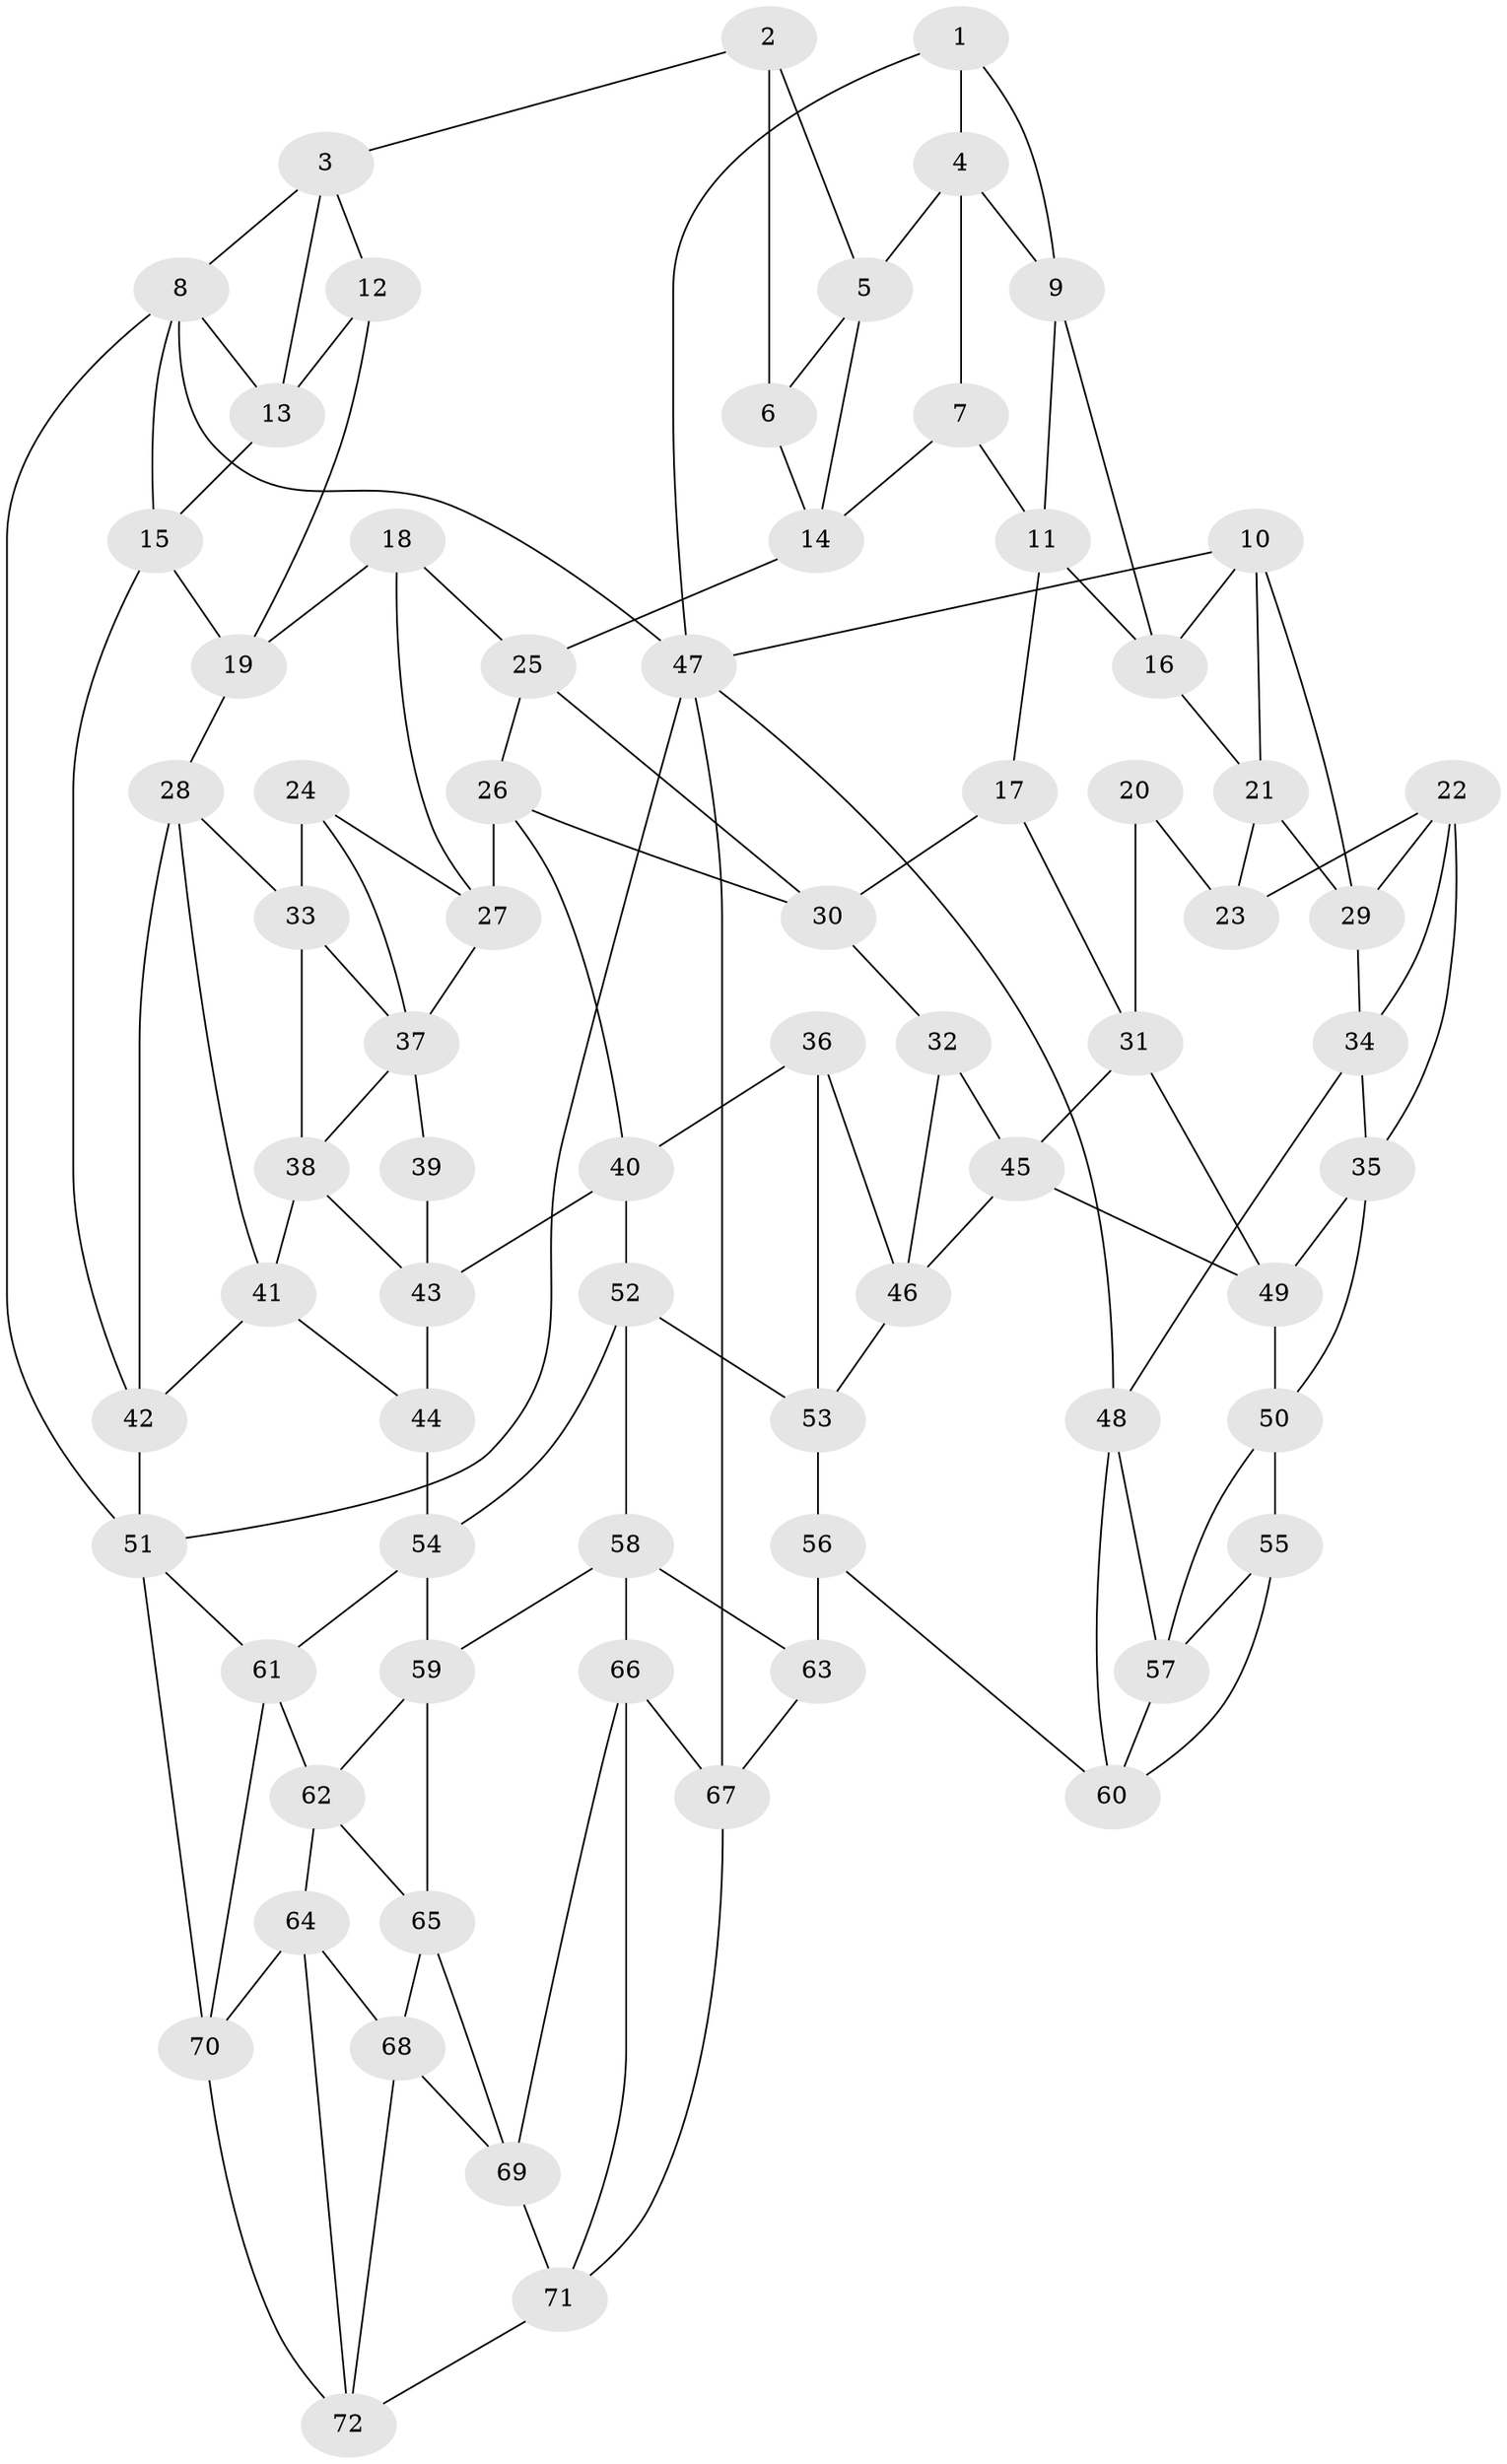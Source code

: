 // original degree distribution, {3: 0.013986013986013986, 4: 0.25874125874125875, 6: 0.23776223776223776, 5: 0.48951048951048953}
// Generated by graph-tools (version 1.1) at 2025/03/03/09/25 03:03:18]
// undirected, 72 vertices, 137 edges
graph export_dot {
graph [start="1"]
  node [color=gray90,style=filled];
  1;
  2;
  3;
  4;
  5;
  6;
  7;
  8;
  9;
  10;
  11;
  12;
  13;
  14;
  15;
  16;
  17;
  18;
  19;
  20;
  21;
  22;
  23;
  24;
  25;
  26;
  27;
  28;
  29;
  30;
  31;
  32;
  33;
  34;
  35;
  36;
  37;
  38;
  39;
  40;
  41;
  42;
  43;
  44;
  45;
  46;
  47;
  48;
  49;
  50;
  51;
  52;
  53;
  54;
  55;
  56;
  57;
  58;
  59;
  60;
  61;
  62;
  63;
  64;
  65;
  66;
  67;
  68;
  69;
  70;
  71;
  72;
  1 -- 4 [weight=1.0];
  1 -- 9 [weight=1.0];
  1 -- 47 [weight=1.0];
  2 -- 3 [weight=1.0];
  2 -- 5 [weight=1.0];
  2 -- 6 [weight=1.0];
  3 -- 8 [weight=1.0];
  3 -- 12 [weight=1.0];
  3 -- 13 [weight=1.0];
  4 -- 5 [weight=1.0];
  4 -- 7 [weight=1.0];
  4 -- 9 [weight=1.0];
  5 -- 6 [weight=1.0];
  5 -- 14 [weight=1.0];
  6 -- 14 [weight=1.0];
  7 -- 11 [weight=1.0];
  7 -- 14 [weight=1.0];
  8 -- 13 [weight=1.0];
  8 -- 15 [weight=1.0];
  8 -- 47 [weight=1.0];
  8 -- 51 [weight=1.0];
  9 -- 11 [weight=1.0];
  9 -- 16 [weight=1.0];
  10 -- 16 [weight=1.0];
  10 -- 21 [weight=1.0];
  10 -- 29 [weight=1.0];
  10 -- 47 [weight=1.0];
  11 -- 16 [weight=1.0];
  11 -- 17 [weight=1.0];
  12 -- 13 [weight=1.0];
  12 -- 19 [weight=1.0];
  13 -- 15 [weight=1.0];
  14 -- 25 [weight=1.0];
  15 -- 19 [weight=1.0];
  15 -- 42 [weight=1.0];
  16 -- 21 [weight=1.0];
  17 -- 30 [weight=1.0];
  17 -- 31 [weight=1.0];
  18 -- 19 [weight=1.0];
  18 -- 25 [weight=1.0];
  18 -- 27 [weight=1.0];
  19 -- 28 [weight=1.0];
  20 -- 23 [weight=2.0];
  20 -- 31 [weight=1.0];
  21 -- 23 [weight=1.0];
  21 -- 29 [weight=1.0];
  22 -- 23 [weight=1.0];
  22 -- 29 [weight=1.0];
  22 -- 34 [weight=1.0];
  22 -- 35 [weight=1.0];
  24 -- 27 [weight=1.0];
  24 -- 33 [weight=1.0];
  24 -- 37 [weight=1.0];
  25 -- 26 [weight=1.0];
  25 -- 30 [weight=1.0];
  26 -- 27 [weight=1.0];
  26 -- 30 [weight=1.0];
  26 -- 40 [weight=1.0];
  27 -- 37 [weight=1.0];
  28 -- 33 [weight=1.0];
  28 -- 41 [weight=1.0];
  28 -- 42 [weight=1.0];
  29 -- 34 [weight=1.0];
  30 -- 32 [weight=1.0];
  31 -- 45 [weight=1.0];
  31 -- 49 [weight=1.0];
  32 -- 45 [weight=1.0];
  32 -- 46 [weight=1.0];
  33 -- 37 [weight=1.0];
  33 -- 38 [weight=1.0];
  34 -- 35 [weight=1.0];
  34 -- 48 [weight=1.0];
  35 -- 49 [weight=1.0];
  35 -- 50 [weight=1.0];
  36 -- 40 [weight=1.0];
  36 -- 46 [weight=1.0];
  36 -- 53 [weight=1.0];
  37 -- 38 [weight=1.0];
  37 -- 39 [weight=2.0];
  38 -- 41 [weight=1.0];
  38 -- 43 [weight=1.0];
  39 -- 43 [weight=1.0];
  40 -- 43 [weight=1.0];
  40 -- 52 [weight=1.0];
  41 -- 42 [weight=1.0];
  41 -- 44 [weight=1.0];
  42 -- 51 [weight=1.0];
  43 -- 44 [weight=1.0];
  44 -- 54 [weight=1.0];
  45 -- 46 [weight=1.0];
  45 -- 49 [weight=1.0];
  46 -- 53 [weight=1.0];
  47 -- 48 [weight=1.0];
  47 -- 51 [weight=1.0];
  47 -- 67 [weight=1.0];
  48 -- 57 [weight=1.0];
  48 -- 60 [weight=1.0];
  49 -- 50 [weight=1.0];
  50 -- 55 [weight=1.0];
  50 -- 57 [weight=1.0];
  51 -- 61 [weight=1.0];
  51 -- 70 [weight=1.0];
  52 -- 53 [weight=1.0];
  52 -- 54 [weight=1.0];
  52 -- 58 [weight=1.0];
  53 -- 56 [weight=1.0];
  54 -- 59 [weight=1.0];
  54 -- 61 [weight=1.0];
  55 -- 57 [weight=1.0];
  55 -- 60 [weight=1.0];
  56 -- 60 [weight=1.0];
  56 -- 63 [weight=2.0];
  57 -- 60 [weight=1.0];
  58 -- 59 [weight=1.0];
  58 -- 63 [weight=1.0];
  58 -- 66 [weight=1.0];
  59 -- 62 [weight=1.0];
  59 -- 65 [weight=1.0];
  61 -- 62 [weight=1.0];
  61 -- 70 [weight=1.0];
  62 -- 64 [weight=1.0];
  62 -- 65 [weight=1.0];
  63 -- 67 [weight=1.0];
  64 -- 68 [weight=1.0];
  64 -- 70 [weight=1.0];
  64 -- 72 [weight=1.0];
  65 -- 68 [weight=1.0];
  65 -- 69 [weight=1.0];
  66 -- 67 [weight=1.0];
  66 -- 69 [weight=1.0];
  66 -- 71 [weight=1.0];
  67 -- 71 [weight=1.0];
  68 -- 69 [weight=1.0];
  68 -- 72 [weight=1.0];
  69 -- 71 [weight=1.0];
  70 -- 72 [weight=1.0];
  71 -- 72 [weight=1.0];
}
